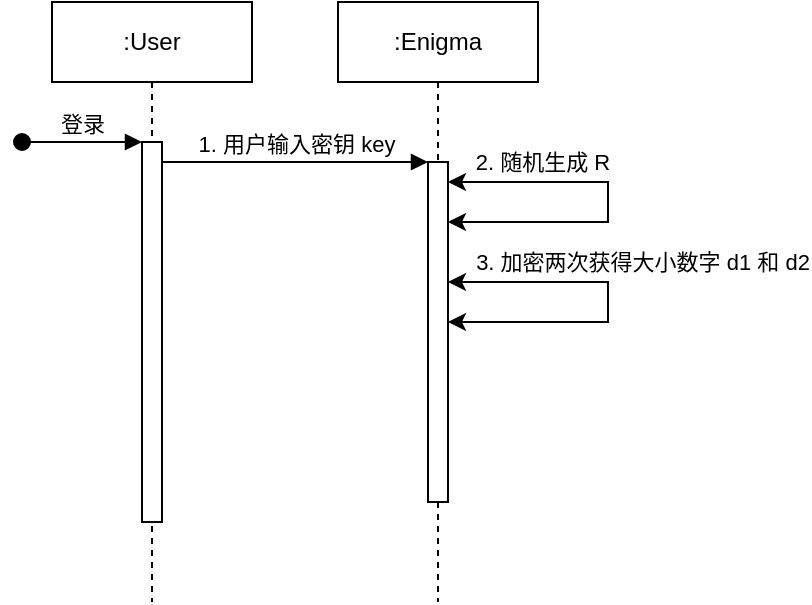<mxfile version="21.2.9" type="device">
  <diagram name="Page-1" id="2YBvvXClWsGukQMizWep">
    <mxGraphModel dx="819" dy="423" grid="1" gridSize="10" guides="1" tooltips="1" connect="1" arrows="1" fold="1" page="1" pageScale="1" pageWidth="850" pageHeight="1100" math="0" shadow="0">
      <root>
        <mxCell id="0" />
        <mxCell id="1" parent="0" />
        <mxCell id="aM9ryv3xv72pqoxQDRHE-1" value=":User" style="shape=umlLifeline;perimeter=lifelinePerimeter;whiteSpace=wrap;html=1;container=0;dropTarget=0;collapsible=0;recursiveResize=0;outlineConnect=0;portConstraint=eastwest;newEdgeStyle={&quot;edgeStyle&quot;:&quot;elbowEdgeStyle&quot;,&quot;elbow&quot;:&quot;vertical&quot;,&quot;curved&quot;:0,&quot;rounded&quot;:0};" parent="1" vertex="1">
          <mxGeometry x="255" y="230" width="100" height="300" as="geometry" />
        </mxCell>
        <mxCell id="aM9ryv3xv72pqoxQDRHE-2" value="" style="html=1;points=[];perimeter=orthogonalPerimeter;outlineConnect=0;targetShapes=umlLifeline;portConstraint=eastwest;newEdgeStyle={&quot;edgeStyle&quot;:&quot;elbowEdgeStyle&quot;,&quot;elbow&quot;:&quot;vertical&quot;,&quot;curved&quot;:0,&quot;rounded&quot;:0};" parent="aM9ryv3xv72pqoxQDRHE-1" vertex="1">
          <mxGeometry x="45" y="70" width="10" height="190" as="geometry" />
        </mxCell>
        <mxCell id="aM9ryv3xv72pqoxQDRHE-3" value="登录" style="html=1;verticalAlign=bottom;startArrow=oval;endArrow=block;startSize=8;edgeStyle=elbowEdgeStyle;elbow=vertical;curved=0;rounded=0;" parent="aM9ryv3xv72pqoxQDRHE-1" target="aM9ryv3xv72pqoxQDRHE-2" edge="1">
          <mxGeometry relative="1" as="geometry">
            <mxPoint x="-15" y="70" as="sourcePoint" />
          </mxGeometry>
        </mxCell>
        <mxCell id="aM9ryv3xv72pqoxQDRHE-5" value=":Enigma" style="shape=umlLifeline;perimeter=lifelinePerimeter;whiteSpace=wrap;html=1;container=0;dropTarget=0;collapsible=0;recursiveResize=0;outlineConnect=0;portConstraint=eastwest;newEdgeStyle={&quot;edgeStyle&quot;:&quot;elbowEdgeStyle&quot;,&quot;elbow&quot;:&quot;vertical&quot;,&quot;curved&quot;:0,&quot;rounded&quot;:0};" parent="1" vertex="1">
          <mxGeometry x="398" y="230" width="100" height="300" as="geometry" />
        </mxCell>
        <mxCell id="aM9ryv3xv72pqoxQDRHE-6" value="" style="html=1;points=[];perimeter=orthogonalPerimeter;outlineConnect=0;targetShapes=umlLifeline;portConstraint=eastwest;newEdgeStyle={&quot;edgeStyle&quot;:&quot;elbowEdgeStyle&quot;,&quot;elbow&quot;:&quot;vertical&quot;,&quot;curved&quot;:0,&quot;rounded&quot;:0};" parent="aM9ryv3xv72pqoxQDRHE-5" vertex="1">
          <mxGeometry x="45" y="80" width="10" height="170" as="geometry" />
        </mxCell>
        <mxCell id="aM9ryv3xv72pqoxQDRHE-7" value="1. 用户输入密钥 key" style="html=1;verticalAlign=bottom;endArrow=block;edgeStyle=elbowEdgeStyle;elbow=vertical;curved=0;rounded=0;" parent="1" source="aM9ryv3xv72pqoxQDRHE-2" target="aM9ryv3xv72pqoxQDRHE-6" edge="1">
          <mxGeometry x="0.003" relative="1" as="geometry">
            <mxPoint x="410" y="320" as="sourcePoint" />
            <Array as="points">
              <mxPoint x="395" y="310" />
            </Array>
            <mxPoint as="offset" />
          </mxGeometry>
        </mxCell>
        <mxCell id="VF2yh4yL5X4385iiwuX7-9" value="" style="endArrow=classic;startArrow=classic;html=1;rounded=0;" edge="1" parent="1">
          <mxGeometry width="50" height="50" relative="1" as="geometry">
            <mxPoint x="453" y="370" as="sourcePoint" />
            <mxPoint x="453" y="390" as="targetPoint" />
            <Array as="points">
              <mxPoint x="493" y="370" />
              <mxPoint x="533" y="370" />
              <mxPoint x="533" y="380" />
              <mxPoint x="533" y="390" />
              <mxPoint x="523" y="390" />
              <mxPoint x="513" y="390" />
              <mxPoint x="503" y="390" />
              <mxPoint x="483" y="390" />
            </Array>
          </mxGeometry>
        </mxCell>
        <mxCell id="VF2yh4yL5X4385iiwuX7-10" value="3. 加密两次获得大小数字 d1 和 d2" style="edgeLabel;html=1;align=center;verticalAlign=middle;resizable=0;points=[];" vertex="1" connectable="0" parent="VF2yh4yL5X4385iiwuX7-9">
          <mxGeometry x="-0.52" relative="1" as="geometry">
            <mxPoint x="54" y="-10" as="offset" />
          </mxGeometry>
        </mxCell>
        <mxCell id="VF2yh4yL5X4385iiwuX7-5" value="" style="endArrow=classic;startArrow=classic;html=1;rounded=0;" edge="1" parent="1" source="aM9ryv3xv72pqoxQDRHE-6" target="aM9ryv3xv72pqoxQDRHE-6">
          <mxGeometry width="50" height="50" relative="1" as="geometry">
            <mxPoint x="453" y="322.0" as="sourcePoint" />
            <mxPoint x="453" y="342.0" as="targetPoint" />
            <Array as="points">
              <mxPoint x="493" y="320" />
              <mxPoint x="533" y="320" />
              <mxPoint x="533" y="330" />
              <mxPoint x="533" y="340" />
              <mxPoint x="523" y="340" />
              <mxPoint x="513" y="340" />
              <mxPoint x="503" y="340" />
              <mxPoint x="483" y="340" />
            </Array>
          </mxGeometry>
        </mxCell>
        <mxCell id="VF2yh4yL5X4385iiwuX7-8" value="2. 随机生成 R" style="edgeLabel;html=1;align=center;verticalAlign=middle;resizable=0;points=[];" vertex="1" connectable="0" parent="VF2yh4yL5X4385iiwuX7-5">
          <mxGeometry x="-0.52" relative="1" as="geometry">
            <mxPoint x="4" y="-10" as="offset" />
          </mxGeometry>
        </mxCell>
      </root>
    </mxGraphModel>
  </diagram>
</mxfile>
